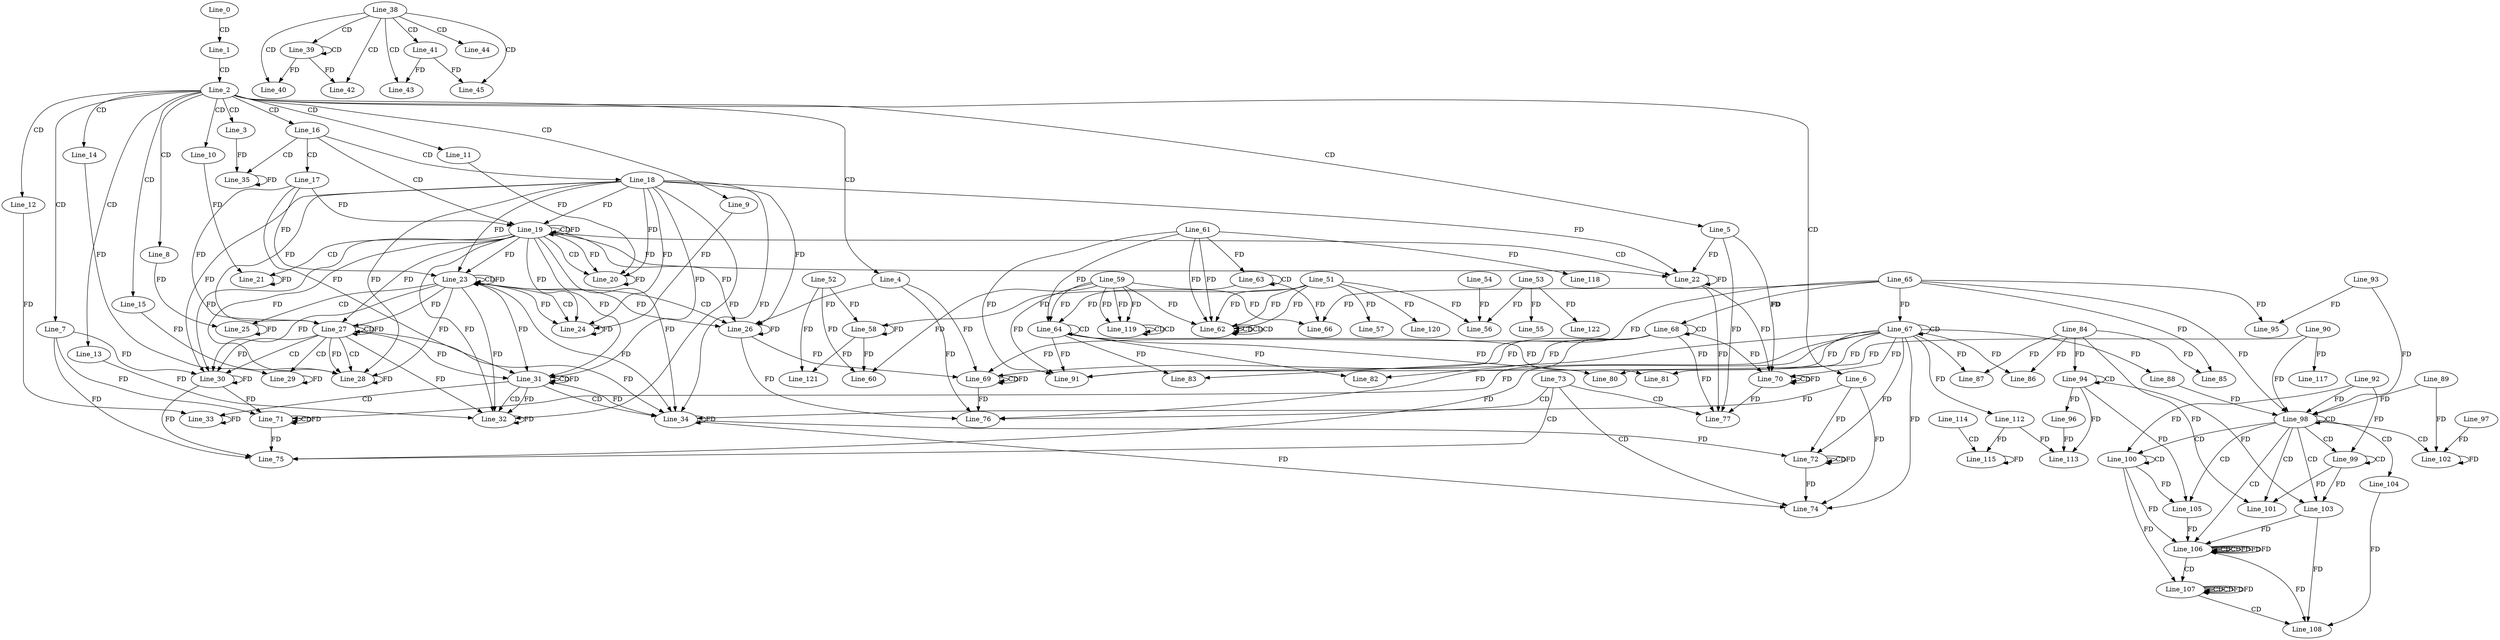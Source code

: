 digraph G {
  Line_0;
  Line_1;
  Line_2;
  Line_3;
  Line_4;
  Line_5;
  Line_6;
  Line_7;
  Line_8;
  Line_9;
  Line_10;
  Line_11;
  Line_12;
  Line_13;
  Line_14;
  Line_15;
  Line_16;
  Line_17;
  Line_18;
  Line_19;
  Line_19;
  Line_19;
  Line_19;
  Line_20;
  Line_20;
  Line_21;
  Line_22;
  Line_22;
  Line_23;
  Line_23;
  Line_23;
  Line_23;
  Line_24;
  Line_24;
  Line_25;
  Line_26;
  Line_26;
  Line_27;
  Line_27;
  Line_27;
  Line_27;
  Line_28;
  Line_28;
  Line_29;
  Line_30;
  Line_30;
  Line_31;
  Line_31;
  Line_31;
  Line_31;
  Line_32;
  Line_32;
  Line_33;
  Line_34;
  Line_34;
  Line_35;
  Line_38;
  Line_39;
  Line_39;
  Line_40;
  Line_41;
  Line_42;
  Line_43;
  Line_44;
  Line_45;
  Line_53;
  Line_55;
  Line_51;
  Line_56;
  Line_54;
  Line_57;
  Line_52;
  Line_58;
  Line_59;
  Line_60;
  Line_62;
  Line_62;
  Line_62;
  Line_61;
  Line_62;
  Line_63;
  Line_63;
  Line_64;
  Line_64;
  Line_66;
  Line_65;
  Line_67;
  Line_67;
  Line_68;
  Line_68;
  Line_69;
  Line_69;
  Line_69;
  Line_69;
  Line_70;
  Line_70;
  Line_70;
  Line_70;
  Line_71;
  Line_71;
  Line_71;
  Line_72;
  Line_72;
  Line_72;
  Line_73;
  Line_74;
  Line_75;
  Line_76;
  Line_77;
  Line_80;
  Line_80;
  Line_80;
  Line_81;
  Line_81;
  Line_81;
  Line_82;
  Line_82;
  Line_82;
  Line_82;
  Line_83;
  Line_83;
  Line_83;
  Line_83;
  Line_84;
  Line_85;
  Line_86;
  Line_86;
  Line_87;
  Line_87;
  Line_88;
  Line_88;
  Line_90;
  Line_91;
  Line_94;
  Line_94;
  Line_93;
  Line_95;
  Line_96;
  Line_96;
  Line_98;
  Line_98;
  Line_89;
  Line_88;
  Line_92;
  Line_98;
  Line_99;
  Line_99;
  Line_100;
  Line_100;
  Line_101;
  Line_101;
  Line_102;
  Line_97;
  Line_103;
  Line_103;
  Line_103;
  Line_103;
  Line_104;
  Line_105;
  Line_105;
  Line_105;
  Line_106;
  Line_106;
  Line_106;
  Line_106;
  Line_106;
  Line_107;
  Line_107;
  Line_107;
  Line_107;
  Line_108;
  Line_108;
  Line_108;
  Line_112;
  Line_112;
  Line_112;
  Line_113;
  Line_96;
  Line_113;
  Line_113;
  Line_113;
  Line_114;
  Line_115;
  Line_115;
  Line_117;
  Line_118;
  Line_119;
  Line_119;
  Line_119;
  Line_120;
  Line_121;
  Line_122;
  Line_0 -> Line_1 [ label="CD" ];
  Line_1 -> Line_2 [ label="CD" ];
  Line_2 -> Line_3 [ label="CD" ];
  Line_2 -> Line_4 [ label="CD" ];
  Line_2 -> Line_5 [ label="CD" ];
  Line_2 -> Line_6 [ label="CD" ];
  Line_2 -> Line_7 [ label="CD" ];
  Line_2 -> Line_8 [ label="CD" ];
  Line_2 -> Line_9 [ label="CD" ];
  Line_2 -> Line_10 [ label="CD" ];
  Line_2 -> Line_11 [ label="CD" ];
  Line_2 -> Line_12 [ label="CD" ];
  Line_2 -> Line_13 [ label="CD" ];
  Line_2 -> Line_14 [ label="CD" ];
  Line_2 -> Line_15 [ label="CD" ];
  Line_2 -> Line_16 [ label="CD" ];
  Line_16 -> Line_17 [ label="CD" ];
  Line_16 -> Line_18 [ label="CD" ];
  Line_16 -> Line_19 [ label="CD" ];
  Line_19 -> Line_19 [ label="CD" ];
  Line_18 -> Line_19 [ label="FD" ];
  Line_19 -> Line_19 [ label="FD" ];
  Line_17 -> Line_19 [ label="FD" ];
  Line_19 -> Line_20 [ label="CD" ];
  Line_11 -> Line_20 [ label="FD" ];
  Line_20 -> Line_20 [ label="FD" ];
  Line_18 -> Line_20 [ label="FD" ];
  Line_19 -> Line_20 [ label="FD" ];
  Line_19 -> Line_21 [ label="CD" ];
  Line_10 -> Line_21 [ label="FD" ];
  Line_21 -> Line_21 [ label="FD" ];
  Line_19 -> Line_22 [ label="CD" ];
  Line_5 -> Line_22 [ label="FD" ];
  Line_22 -> Line_22 [ label="FD" ];
  Line_18 -> Line_22 [ label="FD" ];
  Line_19 -> Line_22 [ label="FD" ];
  Line_23 -> Line_23 [ label="CD" ];
  Line_18 -> Line_23 [ label="FD" ];
  Line_19 -> Line_23 [ label="FD" ];
  Line_23 -> Line_23 [ label="FD" ];
  Line_17 -> Line_23 [ label="FD" ];
  Line_23 -> Line_24 [ label="CD" ];
  Line_9 -> Line_24 [ label="FD" ];
  Line_24 -> Line_24 [ label="FD" ];
  Line_18 -> Line_24 [ label="FD" ];
  Line_19 -> Line_24 [ label="FD" ];
  Line_23 -> Line_24 [ label="FD" ];
  Line_23 -> Line_25 [ label="CD" ];
  Line_8 -> Line_25 [ label="FD" ];
  Line_25 -> Line_25 [ label="FD" ];
  Line_23 -> Line_26 [ label="CD" ];
  Line_4 -> Line_26 [ label="FD" ];
  Line_26 -> Line_26 [ label="FD" ];
  Line_18 -> Line_26 [ label="FD" ];
  Line_19 -> Line_26 [ label="FD" ];
  Line_23 -> Line_26 [ label="FD" ];
  Line_27 -> Line_27 [ label="CD" ];
  Line_18 -> Line_27 [ label="FD" ];
  Line_19 -> Line_27 [ label="FD" ];
  Line_23 -> Line_27 [ label="FD" ];
  Line_27 -> Line_27 [ label="FD" ];
  Line_17 -> Line_27 [ label="FD" ];
  Line_27 -> Line_28 [ label="CD" ];
  Line_15 -> Line_28 [ label="FD" ];
  Line_28 -> Line_28 [ label="FD" ];
  Line_18 -> Line_28 [ label="FD" ];
  Line_19 -> Line_28 [ label="FD" ];
  Line_23 -> Line_28 [ label="FD" ];
  Line_27 -> Line_28 [ label="FD" ];
  Line_27 -> Line_29 [ label="CD" ];
  Line_14 -> Line_29 [ label="FD" ];
  Line_29 -> Line_29 [ label="FD" ];
  Line_27 -> Line_30 [ label="CD" ];
  Line_7 -> Line_30 [ label="FD" ];
  Line_30 -> Line_30 [ label="FD" ];
  Line_18 -> Line_30 [ label="FD" ];
  Line_19 -> Line_30 [ label="FD" ];
  Line_23 -> Line_30 [ label="FD" ];
  Line_27 -> Line_30 [ label="FD" ];
  Line_31 -> Line_31 [ label="CD" ];
  Line_18 -> Line_31 [ label="FD" ];
  Line_19 -> Line_31 [ label="FD" ];
  Line_23 -> Line_31 [ label="FD" ];
  Line_27 -> Line_31 [ label="FD" ];
  Line_31 -> Line_31 [ label="FD" ];
  Line_17 -> Line_31 [ label="FD" ];
  Line_31 -> Line_32 [ label="CD" ];
  Line_13 -> Line_32 [ label="FD" ];
  Line_32 -> Line_32 [ label="FD" ];
  Line_18 -> Line_32 [ label="FD" ];
  Line_19 -> Line_32 [ label="FD" ];
  Line_23 -> Line_32 [ label="FD" ];
  Line_27 -> Line_32 [ label="FD" ];
  Line_31 -> Line_32 [ label="FD" ];
  Line_31 -> Line_33 [ label="CD" ];
  Line_12 -> Line_33 [ label="FD" ];
  Line_33 -> Line_33 [ label="FD" ];
  Line_31 -> Line_34 [ label="CD" ];
  Line_6 -> Line_34 [ label="FD" ];
  Line_34 -> Line_34 [ label="FD" ];
  Line_18 -> Line_34 [ label="FD" ];
  Line_19 -> Line_34 [ label="FD" ];
  Line_23 -> Line_34 [ label="FD" ];
  Line_27 -> Line_34 [ label="FD" ];
  Line_31 -> Line_34 [ label="FD" ];
  Line_16 -> Line_35 [ label="CD" ];
  Line_3 -> Line_35 [ label="FD" ];
  Line_35 -> Line_35 [ label="FD" ];
  Line_38 -> Line_39 [ label="CD" ];
  Line_39 -> Line_39 [ label="CD" ];
  Line_38 -> Line_40 [ label="CD" ];
  Line_39 -> Line_40 [ label="FD" ];
  Line_38 -> Line_41 [ label="CD" ];
  Line_38 -> Line_42 [ label="CD" ];
  Line_39 -> Line_42 [ label="FD" ];
  Line_38 -> Line_43 [ label="CD" ];
  Line_41 -> Line_43 [ label="FD" ];
  Line_38 -> Line_44 [ label="CD" ];
  Line_38 -> Line_45 [ label="CD" ];
  Line_41 -> Line_45 [ label="FD" ];
  Line_53 -> Line_55 [ label="FD" ];
  Line_51 -> Line_56 [ label="FD" ];
  Line_53 -> Line_56 [ label="FD" ];
  Line_54 -> Line_56 [ label="FD" ];
  Line_51 -> Line_57 [ label="FD" ];
  Line_52 -> Line_58 [ label="FD" ];
  Line_58 -> Line_58 [ label="FD" ];
  Line_51 -> Line_58 [ label="FD" ];
  Line_59 -> Line_60 [ label="FD" ];
  Line_52 -> Line_60 [ label="FD" ];
  Line_58 -> Line_60 [ label="FD" ];
  Line_51 -> Line_62 [ label="FD" ];
  Line_62 -> Line_62 [ label="CD" ];
  Line_51 -> Line_62 [ label="FD" ];
  Line_62 -> Line_62 [ label="CD" ];
  Line_61 -> Line_62 [ label="FD" ];
  Line_51 -> Line_62 [ label="FD" ];
  Line_62 -> Line_62 [ label="CD" ];
  Line_61 -> Line_62 [ label="FD" ];
  Line_59 -> Line_62 [ label="FD" ];
  Line_63 -> Line_63 [ label="CD" ];
  Line_61 -> Line_63 [ label="FD" ];
  Line_64 -> Line_64 [ label="CD" ];
  Line_63 -> Line_64 [ label="FD" ];
  Line_61 -> Line_64 [ label="FD" ];
  Line_59 -> Line_64 [ label="FD" ];
  Line_59 -> Line_66 [ label="FD" ];
  Line_63 -> Line_66 [ label="FD" ];
  Line_65 -> Line_66 [ label="FD" ];
  Line_67 -> Line_67 [ label="CD" ];
  Line_65 -> Line_67 [ label="FD" ];
  Line_68 -> Line_68 [ label="CD" ];
  Line_65 -> Line_68 [ label="FD" ];
  Line_69 -> Line_69 [ label="CD" ];
  Line_4 -> Line_69 [ label="FD" ];
  Line_26 -> Line_69 [ label="FD" ];
  Line_69 -> Line_69 [ label="FD" ];
  Line_68 -> Line_69 [ label="FD" ];
  Line_67 -> Line_69 [ label="FD" ];
  Line_70 -> Line_70 [ label="CD" ];
  Line_5 -> Line_70 [ label="FD" ];
  Line_22 -> Line_70 [ label="FD" ];
  Line_70 -> Line_70 [ label="FD" ];
  Line_68 -> Line_70 [ label="FD" ];
  Line_67 -> Line_70 [ label="FD" ];
  Line_71 -> Line_71 [ label="CD" ];
  Line_7 -> Line_71 [ label="FD" ];
  Line_30 -> Line_71 [ label="FD" ];
  Line_71 -> Line_71 [ label="FD" ];
  Line_67 -> Line_71 [ label="FD" ];
  Line_72 -> Line_72 [ label="CD" ];
  Line_6 -> Line_72 [ label="FD" ];
  Line_34 -> Line_72 [ label="FD" ];
  Line_72 -> Line_72 [ label="FD" ];
  Line_67 -> Line_72 [ label="FD" ];
  Line_73 -> Line_74 [ label="CD" ];
  Line_67 -> Line_74 [ label="FD" ];
  Line_6 -> Line_74 [ label="FD" ];
  Line_34 -> Line_74 [ label="FD" ];
  Line_72 -> Line_74 [ label="FD" ];
  Line_73 -> Line_75 [ label="CD" ];
  Line_67 -> Line_75 [ label="FD" ];
  Line_7 -> Line_75 [ label="FD" ];
  Line_30 -> Line_75 [ label="FD" ];
  Line_71 -> Line_75 [ label="FD" ];
  Line_73 -> Line_76 [ label="CD" ];
  Line_68 -> Line_76 [ label="FD" ];
  Line_4 -> Line_76 [ label="FD" ];
  Line_26 -> Line_76 [ label="FD" ];
  Line_69 -> Line_76 [ label="FD" ];
  Line_73 -> Line_77 [ label="CD" ];
  Line_68 -> Line_77 [ label="FD" ];
  Line_5 -> Line_77 [ label="FD" ];
  Line_22 -> Line_77 [ label="FD" ];
  Line_70 -> Line_77 [ label="FD" ];
  Line_67 -> Line_80 [ label="FD" ];
  Line_64 -> Line_80 [ label="FD" ];
  Line_67 -> Line_81 [ label="FD" ];
  Line_64 -> Line_81 [ label="FD" ];
  Line_68 -> Line_82 [ label="FD" ];
  Line_64 -> Line_82 [ label="FD" ];
  Line_68 -> Line_83 [ label="FD" ];
  Line_64 -> Line_83 [ label="FD" ];
  Line_84 -> Line_85 [ label="FD" ];
  Line_65 -> Line_85 [ label="FD" ];
  Line_84 -> Line_86 [ label="FD" ];
  Line_67 -> Line_86 [ label="FD" ];
  Line_84 -> Line_87 [ label="FD" ];
  Line_67 -> Line_87 [ label="FD" ];
  Line_67 -> Line_88 [ label="FD" ];
  Line_90 -> Line_91 [ label="FD" ];
  Line_59 -> Line_91 [ label="FD" ];
  Line_61 -> Line_91 [ label="FD" ];
  Line_65 -> Line_91 [ label="FD" ];
  Line_64 -> Line_91 [ label="FD" ];
  Line_94 -> Line_94 [ label="CD" ];
  Line_84 -> Line_94 [ label="FD" ];
  Line_93 -> Line_95 [ label="FD" ];
  Line_65 -> Line_95 [ label="FD" ];
  Line_94 -> Line_96 [ label="FD" ];
  Line_98 -> Line_98 [ label="CD" ];
  Line_90 -> Line_98 [ label="FD" ];
  Line_89 -> Line_98 [ label="FD" ];
  Line_88 -> Line_98 [ label="FD" ];
  Line_93 -> Line_98 [ label="FD" ];
  Line_92 -> Line_98 [ label="FD" ];
  Line_65 -> Line_98 [ label="FD" ];
  Line_98 -> Line_99 [ label="CD" ];
  Line_99 -> Line_99 [ label="CD" ];
  Line_92 -> Line_99 [ label="FD" ];
  Line_98 -> Line_100 [ label="CD" ];
  Line_100 -> Line_100 [ label="CD" ];
  Line_92 -> Line_100 [ label="FD" ];
  Line_98 -> Line_101 [ label="CD" ];
  Line_99 -> Line_101 [ label="FD" ];
  Line_84 -> Line_101 [ label="FD" ];
  Line_98 -> Line_102 [ label="CD" ];
  Line_102 -> Line_102 [ label="FD" ];
  Line_97 -> Line_102 [ label="FD" ];
  Line_89 -> Line_102 [ label="FD" ];
  Line_98 -> Line_103 [ label="CD" ];
  Line_99 -> Line_103 [ label="FD" ];
  Line_94 -> Line_103 [ label="FD" ];
  Line_98 -> Line_104 [ label="CD" ];
  Line_98 -> Line_105 [ label="CD" ];
  Line_94 -> Line_105 [ label="FD" ];
  Line_100 -> Line_105 [ label="FD" ];
  Line_98 -> Line_106 [ label="CD" ];
  Line_106 -> Line_106 [ label="CD" ];
  Line_106 -> Line_106 [ label="CD" ];
  Line_100 -> Line_106 [ label="FD" ];
  Line_106 -> Line_106 [ label="FD" ];
  Line_106 -> Line_106 [ label="FD" ];
  Line_103 -> Line_106 [ label="FD" ];
  Line_105 -> Line_106 [ label="FD" ];
  Line_106 -> Line_107 [ label="CD" ];
  Line_107 -> Line_107 [ label="CD" ];
  Line_107 -> Line_107 [ label="CD" ];
  Line_100 -> Line_107 [ label="FD" ];
  Line_107 -> Line_107 [ label="FD" ];
  Line_107 -> Line_108 [ label="CD" ];
  Line_106 -> Line_108 [ label="FD" ];
  Line_103 -> Line_108 [ label="FD" ];
  Line_104 -> Line_108 [ label="FD" ];
  Line_67 -> Line_112 [ label="FD" ];
  Line_112 -> Line_113 [ label="FD" ];
  Line_96 -> Line_113 [ label="FD" ];
  Line_94 -> Line_113 [ label="FD" ];
  Line_114 -> Line_115 [ label="CD" ];
  Line_112 -> Line_115 [ label="FD" ];
  Line_115 -> Line_115 [ label="FD" ];
  Line_90 -> Line_117 [ label="FD" ];
  Line_61 -> Line_118 [ label="FD" ];
  Line_59 -> Line_119 [ label="FD" ];
  Line_119 -> Line_119 [ label="CD" ];
  Line_59 -> Line_119 [ label="FD" ];
  Line_119 -> Line_119 [ label="CD" ];
  Line_59 -> Line_119 [ label="FD" ];
  Line_51 -> Line_120 [ label="FD" ];
  Line_52 -> Line_121 [ label="FD" ];
  Line_58 -> Line_121 [ label="FD" ];
  Line_53 -> Line_122 [ label="FD" ];
  Line_106 -> Line_106 [ label="FD" ];
  Line_107 -> Line_107 [ label="FD" ];
}
